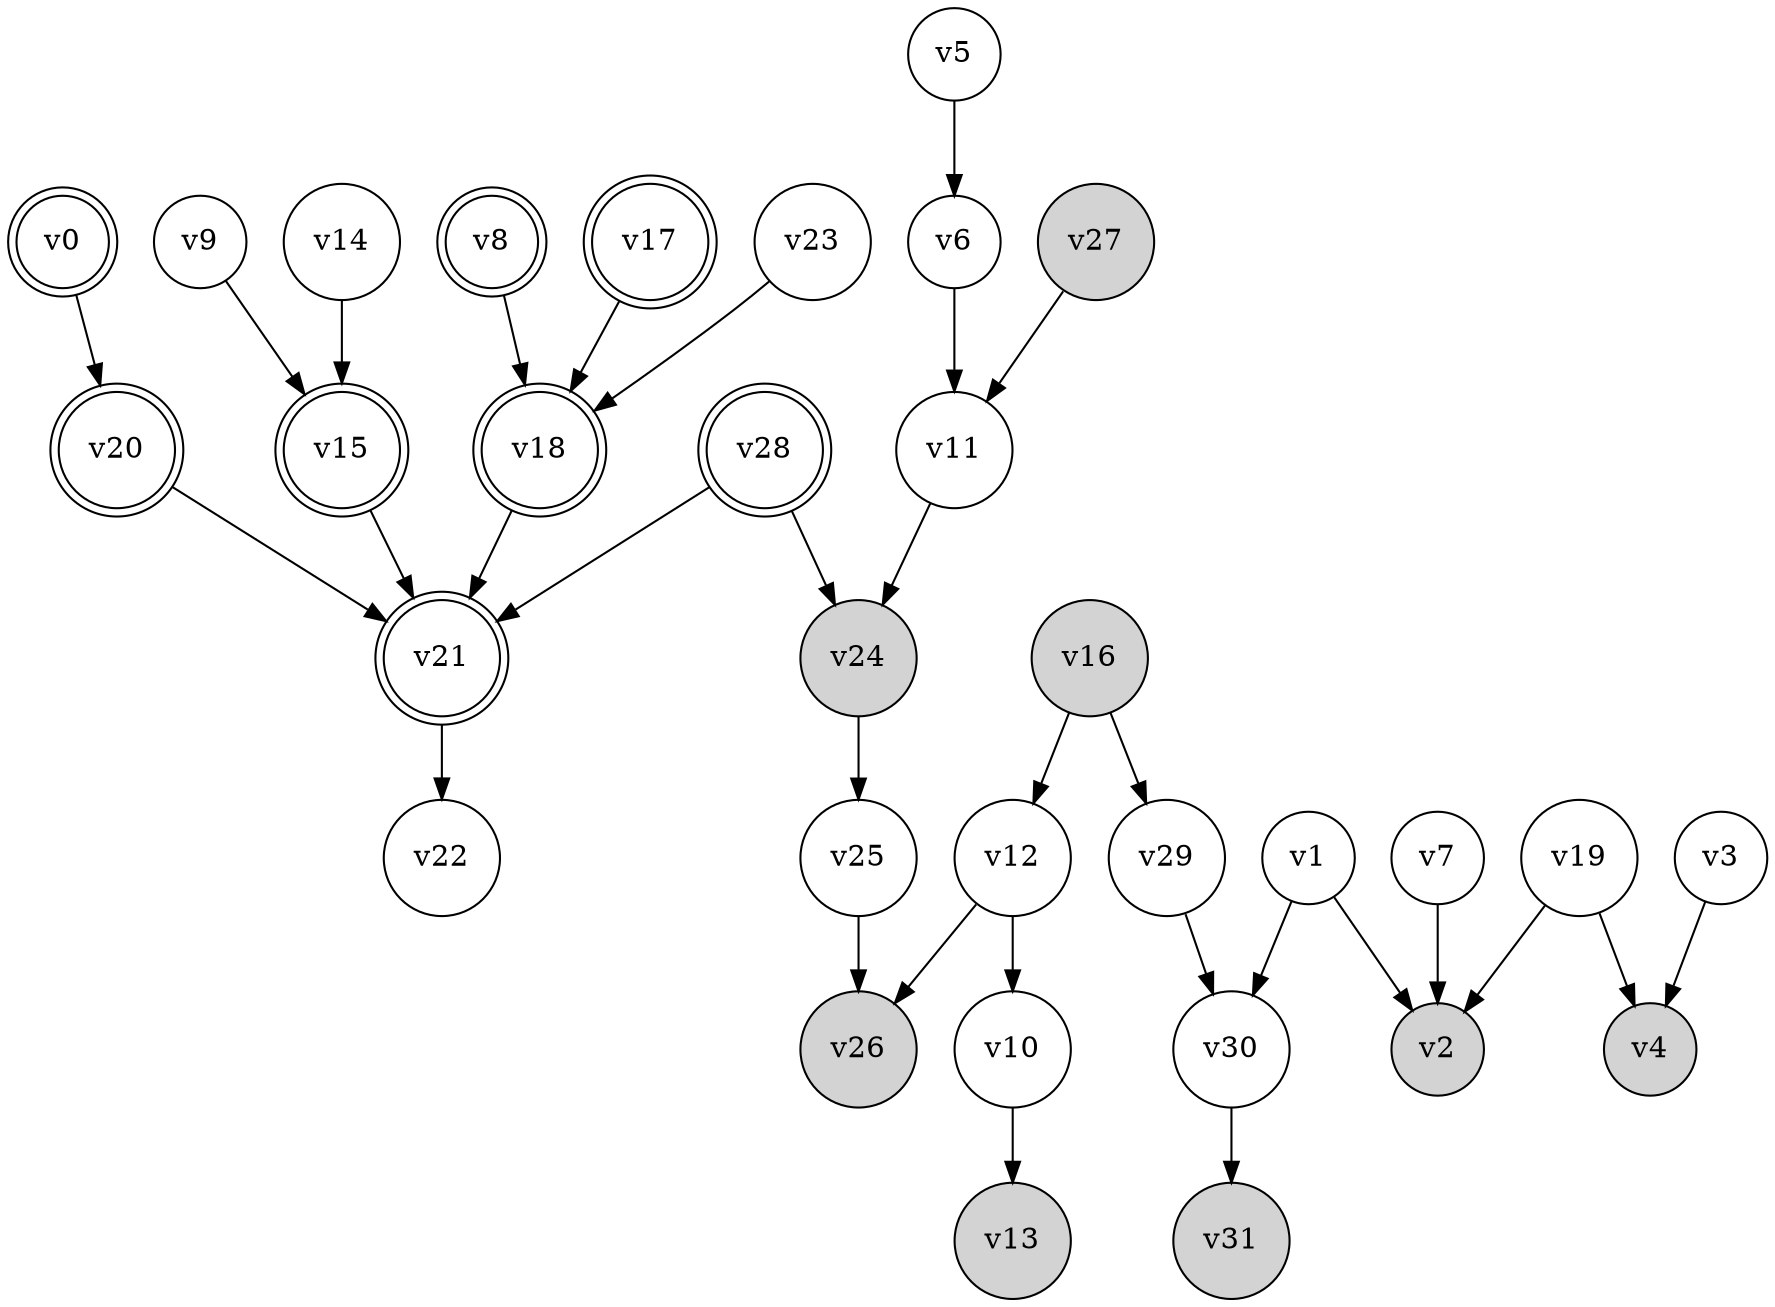digraph {
	rankdir=TD
	v0 [shape=doublecircle]
	v1 [shape=circle]
	v2 [shape=circle style=filled]
	v3 [shape=circle]
	v4 [shape=circle style=filled]
	v5 [shape=circle]
	v6 [shape=circle]
	v7 [shape=circle]
	v8 [shape=doublecircle]
	v9 [shape=circle]
	v10 [shape=circle]
	v11 [shape=circle]
	v12 [shape=circle]
	v13 [shape=circle style=filled]
	v14 [shape=circle]
	v15 [shape=doublecircle]
	v16 [shape=circle style=filled]
	v17 [shape=doublecircle]
	v18 [shape=doublecircle]
	v19 [shape=circle]
	v20 [shape=doublecircle]
	v21 [shape=doublecircle]
	v22 [shape=circle]
	v23 [shape=circle]
	v24 [shape=circle style=filled]
	v25 [shape=circle]
	v26 [shape=circle style=filled]
	v27 [shape=circle style=filled]
	v28 [shape=doublecircle]
	v29 [shape=circle]
	v30 [shape=circle]
	v31 [shape=circle style=filled]
	v0 -> v20
	v1 -> v2
	v1 -> v30
	v3 -> v4
	v5 -> v6
	v6 -> v11
	v7 -> v2
	v8 -> v18
	v9 -> v15
	v10 -> v13
	v11 -> v24
	v12 -> v26
	v12 -> v10
	v14 -> v15
	v15 -> v21
	v16 -> v29
	v16 -> v12
	v17 -> v18
	v18 -> v21
	v19 -> v2
	v19 -> v4
	v20 -> v21
	v21 -> v22
	v23 -> v18
	v24 -> v25
	v25 -> v26
	v27 -> v11
	v28 -> v21
	v28 -> v24
	v29 -> v30
	v30 -> v31
}

